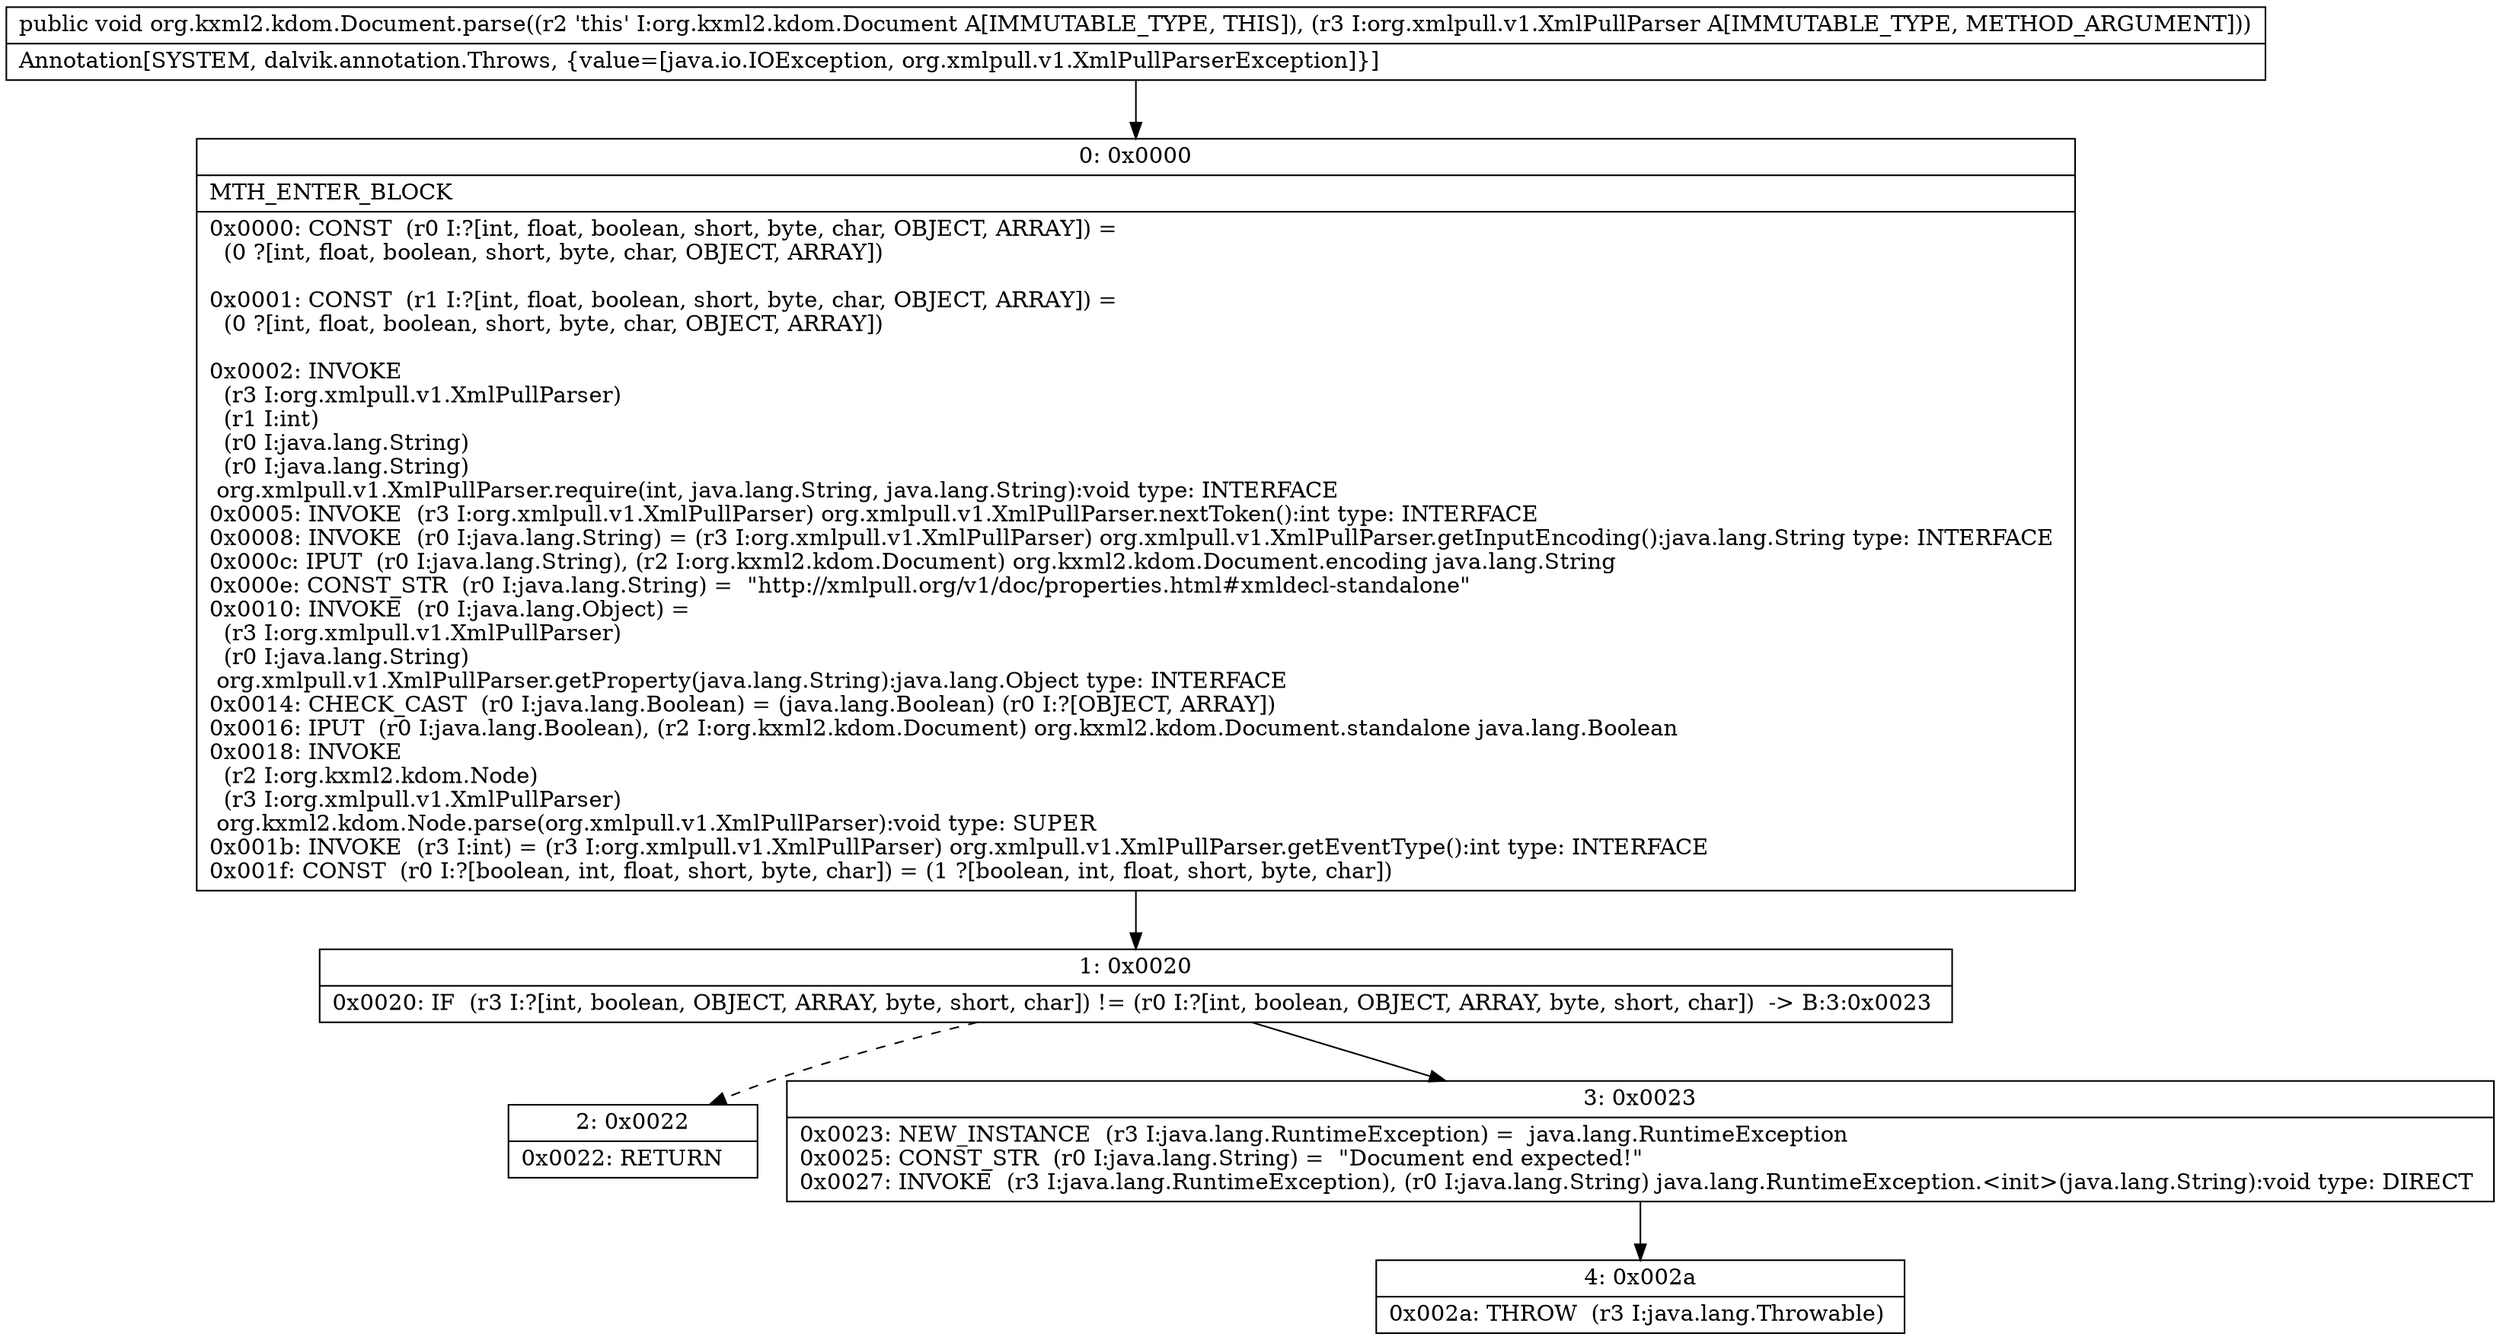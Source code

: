 digraph "CFG fororg.kxml2.kdom.Document.parse(Lorg\/xmlpull\/v1\/XmlPullParser;)V" {
Node_0 [shape=record,label="{0\:\ 0x0000|MTH_ENTER_BLOCK\l|0x0000: CONST  (r0 I:?[int, float, boolean, short, byte, char, OBJECT, ARRAY]) = \l  (0 ?[int, float, boolean, short, byte, char, OBJECT, ARRAY])\l \l0x0001: CONST  (r1 I:?[int, float, boolean, short, byte, char, OBJECT, ARRAY]) = \l  (0 ?[int, float, boolean, short, byte, char, OBJECT, ARRAY])\l \l0x0002: INVOKE  \l  (r3 I:org.xmlpull.v1.XmlPullParser)\l  (r1 I:int)\l  (r0 I:java.lang.String)\l  (r0 I:java.lang.String)\l org.xmlpull.v1.XmlPullParser.require(int, java.lang.String, java.lang.String):void type: INTERFACE \l0x0005: INVOKE  (r3 I:org.xmlpull.v1.XmlPullParser) org.xmlpull.v1.XmlPullParser.nextToken():int type: INTERFACE \l0x0008: INVOKE  (r0 I:java.lang.String) = (r3 I:org.xmlpull.v1.XmlPullParser) org.xmlpull.v1.XmlPullParser.getInputEncoding():java.lang.String type: INTERFACE \l0x000c: IPUT  (r0 I:java.lang.String), (r2 I:org.kxml2.kdom.Document) org.kxml2.kdom.Document.encoding java.lang.String \l0x000e: CONST_STR  (r0 I:java.lang.String) =  \"http:\/\/xmlpull.org\/v1\/doc\/properties.html#xmldecl\-standalone\" \l0x0010: INVOKE  (r0 I:java.lang.Object) = \l  (r3 I:org.xmlpull.v1.XmlPullParser)\l  (r0 I:java.lang.String)\l org.xmlpull.v1.XmlPullParser.getProperty(java.lang.String):java.lang.Object type: INTERFACE \l0x0014: CHECK_CAST  (r0 I:java.lang.Boolean) = (java.lang.Boolean) (r0 I:?[OBJECT, ARRAY]) \l0x0016: IPUT  (r0 I:java.lang.Boolean), (r2 I:org.kxml2.kdom.Document) org.kxml2.kdom.Document.standalone java.lang.Boolean \l0x0018: INVOKE  \l  (r2 I:org.kxml2.kdom.Node)\l  (r3 I:org.xmlpull.v1.XmlPullParser)\l org.kxml2.kdom.Node.parse(org.xmlpull.v1.XmlPullParser):void type: SUPER \l0x001b: INVOKE  (r3 I:int) = (r3 I:org.xmlpull.v1.XmlPullParser) org.xmlpull.v1.XmlPullParser.getEventType():int type: INTERFACE \l0x001f: CONST  (r0 I:?[boolean, int, float, short, byte, char]) = (1 ?[boolean, int, float, short, byte, char]) \l}"];
Node_1 [shape=record,label="{1\:\ 0x0020|0x0020: IF  (r3 I:?[int, boolean, OBJECT, ARRAY, byte, short, char]) != (r0 I:?[int, boolean, OBJECT, ARRAY, byte, short, char])  \-\> B:3:0x0023 \l}"];
Node_2 [shape=record,label="{2\:\ 0x0022|0x0022: RETURN   \l}"];
Node_3 [shape=record,label="{3\:\ 0x0023|0x0023: NEW_INSTANCE  (r3 I:java.lang.RuntimeException) =  java.lang.RuntimeException \l0x0025: CONST_STR  (r0 I:java.lang.String) =  \"Document end expected!\" \l0x0027: INVOKE  (r3 I:java.lang.RuntimeException), (r0 I:java.lang.String) java.lang.RuntimeException.\<init\>(java.lang.String):void type: DIRECT \l}"];
Node_4 [shape=record,label="{4\:\ 0x002a|0x002a: THROW  (r3 I:java.lang.Throwable) \l}"];
MethodNode[shape=record,label="{public void org.kxml2.kdom.Document.parse((r2 'this' I:org.kxml2.kdom.Document A[IMMUTABLE_TYPE, THIS]), (r3 I:org.xmlpull.v1.XmlPullParser A[IMMUTABLE_TYPE, METHOD_ARGUMENT]))  | Annotation[SYSTEM, dalvik.annotation.Throws, \{value=[java.io.IOException, org.xmlpull.v1.XmlPullParserException]\}]\l}"];
MethodNode -> Node_0;
Node_0 -> Node_1;
Node_1 -> Node_2[style=dashed];
Node_1 -> Node_3;
Node_3 -> Node_4;
}

